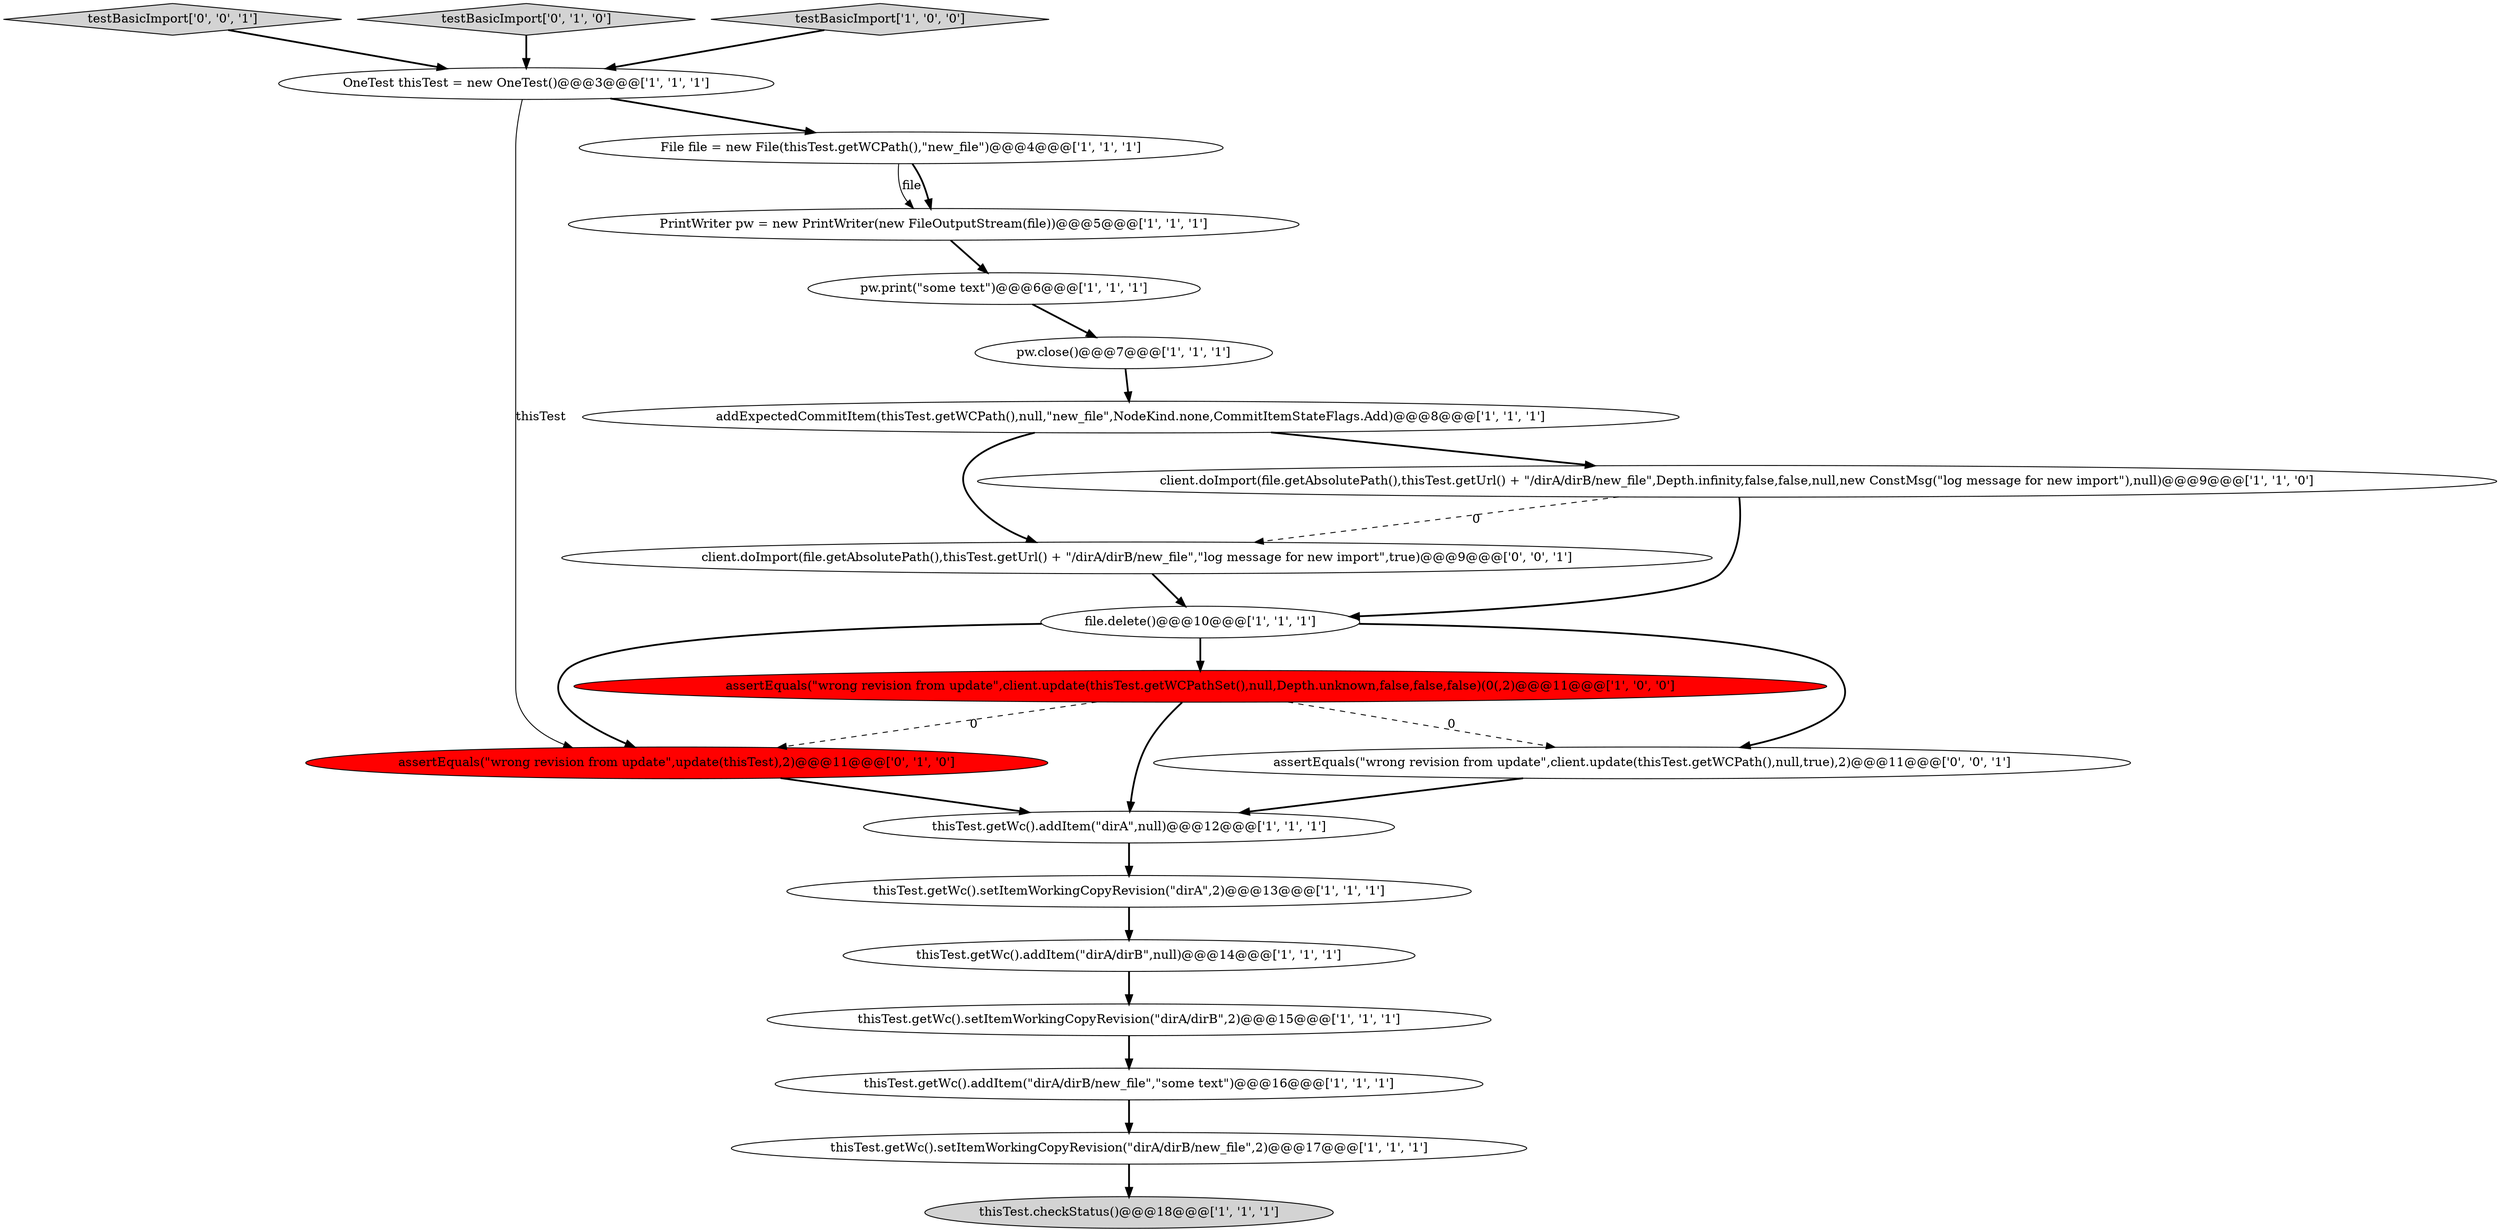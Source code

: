 digraph {
9 [style = filled, label = "thisTest.getWc().setItemWorkingCopyRevision(\"dirA/dirB\",2)@@@15@@@['1', '1', '1']", fillcolor = white, shape = ellipse image = "AAA0AAABBB1BBB"];
12 [style = filled, label = "thisTest.checkStatus()@@@18@@@['1', '1', '1']", fillcolor = lightgray, shape = ellipse image = "AAA0AAABBB1BBB"];
5 [style = filled, label = "addExpectedCommitItem(thisTest.getWCPath(),null,\"new_file\",NodeKind.none,CommitItemStateFlags.Add)@@@8@@@['1', '1', '1']", fillcolor = white, shape = ellipse image = "AAA0AAABBB1BBB"];
16 [style = filled, label = "thisTest.getWc().setItemWorkingCopyRevision(\"dirA/dirB/new_file\",2)@@@17@@@['1', '1', '1']", fillcolor = white, shape = ellipse image = "AAA0AAABBB1BBB"];
1 [style = filled, label = "OneTest thisTest = new OneTest()@@@3@@@['1', '1', '1']", fillcolor = white, shape = ellipse image = "AAA0AAABBB1BBB"];
6 [style = filled, label = "pw.close()@@@7@@@['1', '1', '1']", fillcolor = white, shape = ellipse image = "AAA0AAABBB1BBB"];
2 [style = filled, label = "thisTest.getWc().addItem(\"dirA\",null)@@@12@@@['1', '1', '1']", fillcolor = white, shape = ellipse image = "AAA0AAABBB1BBB"];
19 [style = filled, label = "client.doImport(file.getAbsolutePath(),thisTest.getUrl() + \"/dirA/dirB/new_file\",\"log message for new import\",true)@@@9@@@['0', '0', '1']", fillcolor = white, shape = ellipse image = "AAA0AAABBB3BBB"];
7 [style = filled, label = "thisTest.getWc().addItem(\"dirA/dirB\",null)@@@14@@@['1', '1', '1']", fillcolor = white, shape = ellipse image = "AAA0AAABBB1BBB"];
15 [style = filled, label = "File file = new File(thisTest.getWCPath(),\"new_file\")@@@4@@@['1', '1', '1']", fillcolor = white, shape = ellipse image = "AAA0AAABBB1BBB"];
4 [style = filled, label = "thisTest.getWc().addItem(\"dirA/dirB/new_file\",\"some text\")@@@16@@@['1', '1', '1']", fillcolor = white, shape = ellipse image = "AAA0AAABBB1BBB"];
13 [style = filled, label = "pw.print(\"some text\")@@@6@@@['1', '1', '1']", fillcolor = white, shape = ellipse image = "AAA0AAABBB1BBB"];
17 [style = filled, label = "assertEquals(\"wrong revision from update\",update(thisTest),2)@@@11@@@['0', '1', '0']", fillcolor = red, shape = ellipse image = "AAA1AAABBB2BBB"];
11 [style = filled, label = "thisTest.getWc().setItemWorkingCopyRevision(\"dirA\",2)@@@13@@@['1', '1', '1']", fillcolor = white, shape = ellipse image = "AAA0AAABBB1BBB"];
20 [style = filled, label = "assertEquals(\"wrong revision from update\",client.update(thisTest.getWCPath(),null,true),2)@@@11@@@['0', '0', '1']", fillcolor = white, shape = ellipse image = "AAA0AAABBB3BBB"];
21 [style = filled, label = "testBasicImport['0', '0', '1']", fillcolor = lightgray, shape = diamond image = "AAA0AAABBB3BBB"];
3 [style = filled, label = "file.delete()@@@10@@@['1', '1', '1']", fillcolor = white, shape = ellipse image = "AAA0AAABBB1BBB"];
8 [style = filled, label = "assertEquals(\"wrong revision from update\",client.update(thisTest.getWCPathSet(),null,Depth.unknown,false,false,false)(0(,2)@@@11@@@['1', '0', '0']", fillcolor = red, shape = ellipse image = "AAA1AAABBB1BBB"];
18 [style = filled, label = "testBasicImport['0', '1', '0']", fillcolor = lightgray, shape = diamond image = "AAA0AAABBB2BBB"];
14 [style = filled, label = "testBasicImport['1', '0', '0']", fillcolor = lightgray, shape = diamond image = "AAA0AAABBB1BBB"];
0 [style = filled, label = "PrintWriter pw = new PrintWriter(new FileOutputStream(file))@@@5@@@['1', '1', '1']", fillcolor = white, shape = ellipse image = "AAA0AAABBB1BBB"];
10 [style = filled, label = "client.doImport(file.getAbsolutePath(),thisTest.getUrl() + \"/dirA/dirB/new_file\",Depth.infinity,false,false,null,new ConstMsg(\"log message for new import\"),null)@@@9@@@['1', '1', '0']", fillcolor = white, shape = ellipse image = "AAA0AAABBB1BBB"];
5->10 [style = bold, label=""];
0->13 [style = bold, label=""];
10->19 [style = dashed, label="0"];
1->15 [style = bold, label=""];
9->4 [style = bold, label=""];
8->20 [style = dashed, label="0"];
10->3 [style = bold, label=""];
14->1 [style = bold, label=""];
20->2 [style = bold, label=""];
7->9 [style = bold, label=""];
5->19 [style = bold, label=""];
6->5 [style = bold, label=""];
3->20 [style = bold, label=""];
15->0 [style = solid, label="file"];
17->2 [style = bold, label=""];
8->2 [style = bold, label=""];
18->1 [style = bold, label=""];
1->17 [style = solid, label="thisTest"];
3->8 [style = bold, label=""];
15->0 [style = bold, label=""];
21->1 [style = bold, label=""];
8->17 [style = dashed, label="0"];
3->17 [style = bold, label=""];
13->6 [style = bold, label=""];
16->12 [style = bold, label=""];
19->3 [style = bold, label=""];
2->11 [style = bold, label=""];
11->7 [style = bold, label=""];
4->16 [style = bold, label=""];
}
